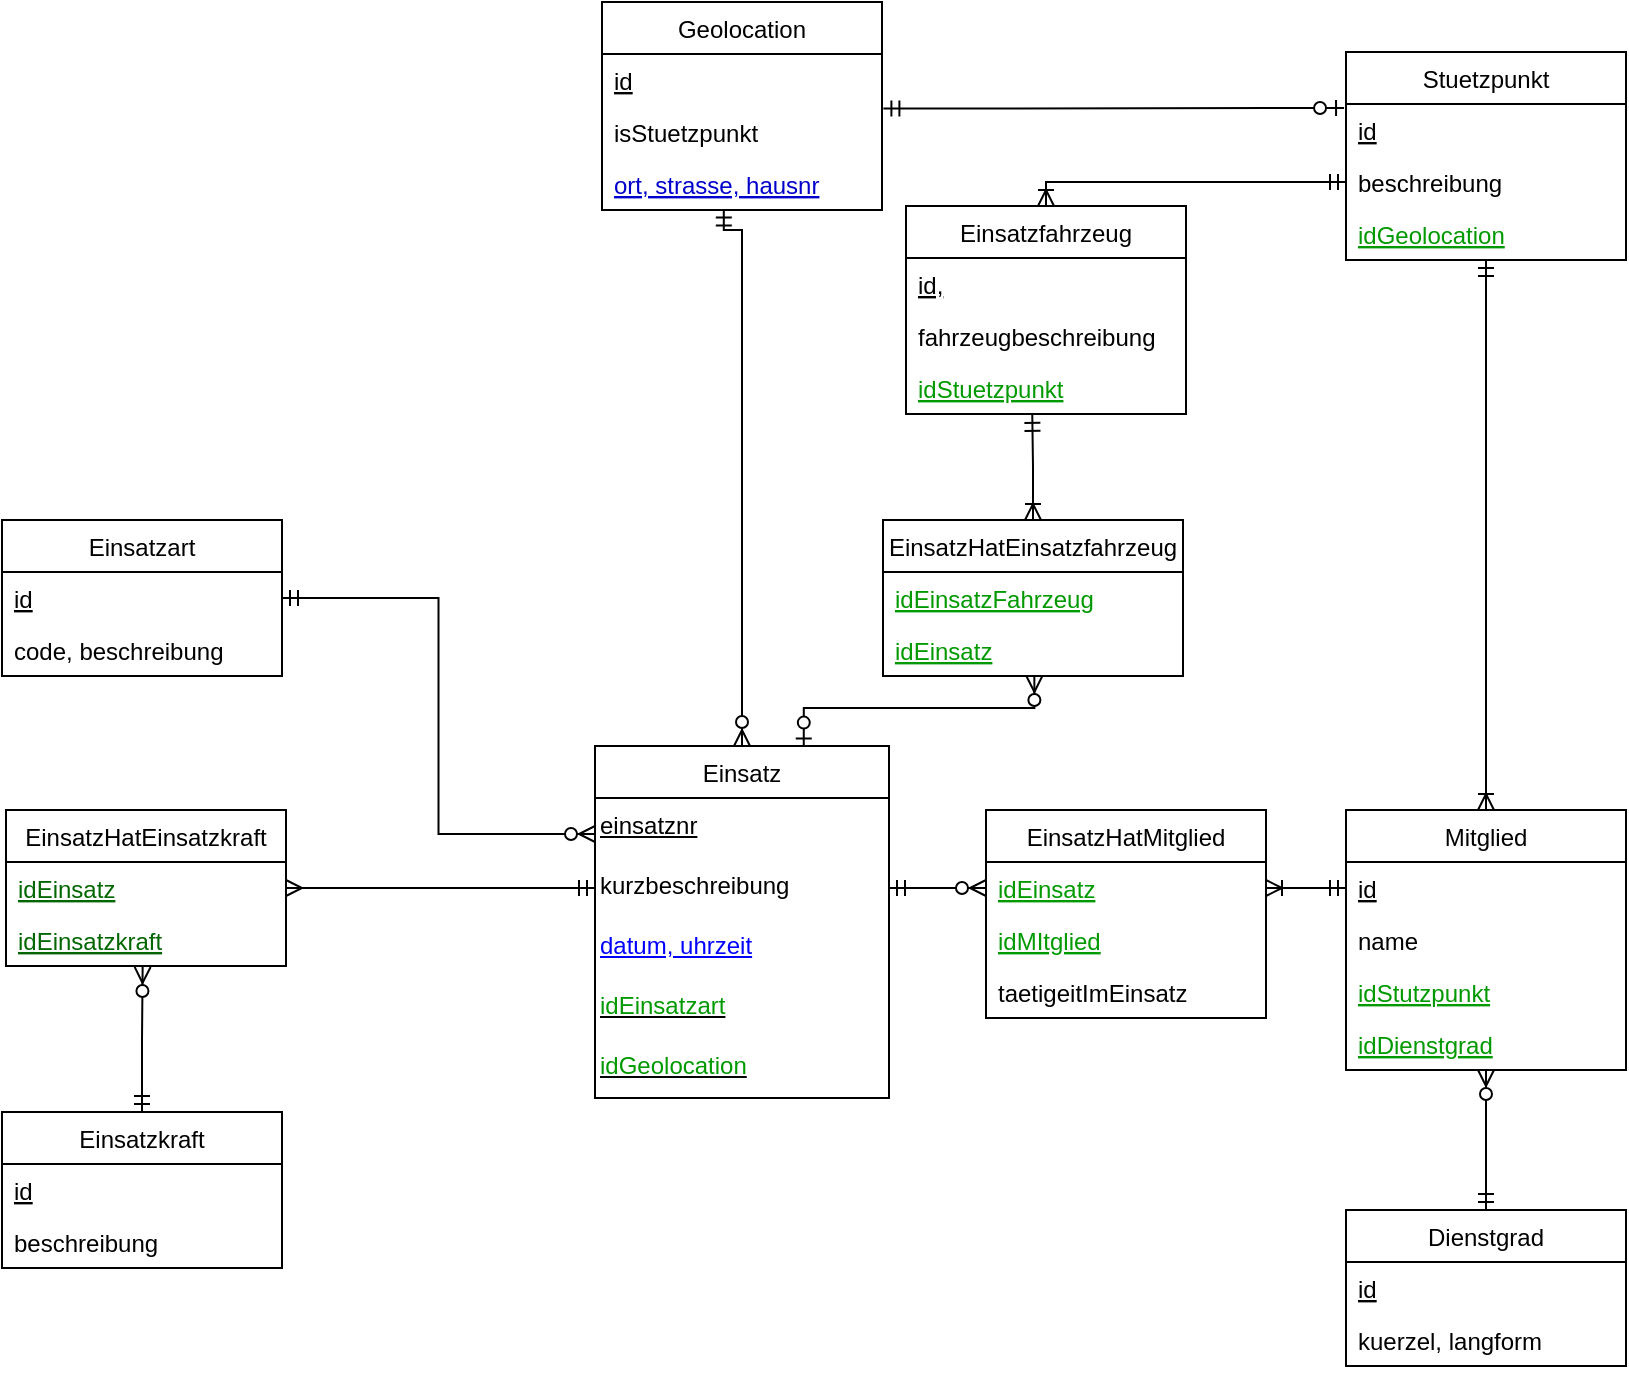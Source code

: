 <mxfile version="12.0.0" type="device" pages="1"><diagram id="9mOFk8yUq-tcbUMARxrA" name="Page-1"><mxGraphModel dx="868" dy="433" grid="1" gridSize="10" guides="1" tooltips="1" connect="1" arrows="1" fold="1" page="1" pageScale="1" pageWidth="827" pageHeight="1169" math="0" shadow="0"><root><mxCell id="0"/><mxCell id="1" parent="0"/><mxCell id="wvM7qJaiKZsdZHTfpQbR-2" style="edgeStyle=orthogonalEdgeStyle;rounded=0;orthogonalLoop=1;jettySize=auto;html=1;exitX=0.5;exitY=0;exitDx=0;exitDy=0;entryX=0;entryY=0.5;entryDx=0;entryDy=0;startArrow=ERoneToMany;startFill=0;sourcePerimeterSpacing=5;endArrow=ERmandOne;endFill=0;targetPerimeterSpacing=5;strokeColor=#000000;" parent="1" source="wvM7qJaiKZsdZHTfpQbR-3" target="wvM7qJaiKZsdZHTfpQbR-8" edge="1"><mxGeometry relative="1" as="geometry"><Array as="points"><mxPoint x="580" y="106"/></Array></mxGeometry></mxCell><mxCell id="wvM7qJaiKZsdZHTfpQbR-3" value="Einsatzfahrzeug" style="swimlane;fontStyle=0;childLayout=stackLayout;horizontal=1;startSize=26;fillColor=none;horizontalStack=0;resizeParent=1;resizeParentMax=0;resizeLast=0;collapsible=1;marginBottom=0;" parent="1" vertex="1"><mxGeometry x="510" y="118" width="140" height="104" as="geometry"/></mxCell><mxCell id="wvM7qJaiKZsdZHTfpQbR-4" value="id," style="text;strokeColor=none;fillColor=none;align=left;verticalAlign=top;spacingLeft=4;spacingRight=4;overflow=hidden;rotatable=0;points=[[0,0.5],[1,0.5]];portConstraint=eastwest;fontStyle=4" parent="wvM7qJaiKZsdZHTfpQbR-3" vertex="1"><mxGeometry y="26" width="140" height="26" as="geometry"/></mxCell><mxCell id="wvM7qJaiKZsdZHTfpQbR-5" value="fahrzeugbeschreibung" style="text;strokeColor=none;fillColor=none;align=left;verticalAlign=top;spacingLeft=4;spacingRight=4;overflow=hidden;rotatable=0;points=[[0,0.5],[1,0.5]];portConstraint=eastwest;" parent="wvM7qJaiKZsdZHTfpQbR-3" vertex="1"><mxGeometry y="52" width="140" height="26" as="geometry"/></mxCell><mxCell id="wvM7qJaiKZsdZHTfpQbR-75" value="idStuetzpunkt" style="text;strokeColor=none;fillColor=none;align=left;verticalAlign=top;spacingLeft=4;spacingRight=4;overflow=hidden;rotatable=0;points=[[0,0.5],[1,0.5]];portConstraint=eastwest;fontStyle=4;fontColor=#009900;" parent="wvM7qJaiKZsdZHTfpQbR-3" vertex="1"><mxGeometry y="78" width="140" height="26" as="geometry"/></mxCell><mxCell id="wvM7qJaiKZsdZHTfpQbR-6" value="Stuetzpunkt" style="swimlane;fontStyle=0;childLayout=stackLayout;horizontal=1;startSize=26;fillColor=none;horizontalStack=0;resizeParent=1;resizeParentMax=0;resizeLast=0;collapsible=1;marginBottom=0;" parent="1" vertex="1"><mxGeometry x="730" y="41" width="140" height="104" as="geometry"/></mxCell><mxCell id="wvM7qJaiKZsdZHTfpQbR-7" value="id" style="text;strokeColor=none;fillColor=none;align=left;verticalAlign=top;spacingLeft=4;spacingRight=4;overflow=hidden;rotatable=0;points=[[0,0.5],[1,0.5]];portConstraint=eastwest;fontStyle=4" parent="wvM7qJaiKZsdZHTfpQbR-6" vertex="1"><mxGeometry y="26" width="140" height="26" as="geometry"/></mxCell><mxCell id="wvM7qJaiKZsdZHTfpQbR-8" value="beschreibung" style="text;strokeColor=none;fillColor=none;align=left;verticalAlign=top;spacingLeft=4;spacingRight=4;overflow=hidden;rotatable=0;points=[[0,0.5],[1,0.5]];portConstraint=eastwest;" parent="wvM7qJaiKZsdZHTfpQbR-6" vertex="1"><mxGeometry y="52" width="140" height="26" as="geometry"/></mxCell><mxCell id="wvM7qJaiKZsdZHTfpQbR-74" value="idGeolocation" style="text;strokeColor=none;fillColor=none;align=left;verticalAlign=top;spacingLeft=4;spacingRight=4;overflow=hidden;rotatable=0;points=[[0,0.5],[1,0.5]];portConstraint=eastwest;fontColor=#009900;fontStyle=4" parent="wvM7qJaiKZsdZHTfpQbR-6" vertex="1"><mxGeometry y="78" width="140" height="26" as="geometry"/></mxCell><mxCell id="wvM7qJaiKZsdZHTfpQbR-9" value="Einsatz" style="swimlane;fontStyle=0;childLayout=stackLayout;horizontal=1;startSize=26;fillColor=none;horizontalStack=0;resizeParent=1;resizeParentMax=0;resizeLast=0;collapsible=1;marginBottom=0;" parent="1" vertex="1"><mxGeometry x="354.5" y="388" width="147" height="176" as="geometry"/></mxCell><mxCell id="wvM7qJaiKZsdZHTfpQbR-10" value="&lt;u&gt;einsatznr&lt;/u&gt;" style="text;html=1;" parent="wvM7qJaiKZsdZHTfpQbR-9" vertex="1"><mxGeometry y="26" width="147" height="30" as="geometry"/></mxCell><mxCell id="wvM7qJaiKZsdZHTfpQbR-11" value="kurzbeschreibung" style="text;html=1;" parent="wvM7qJaiKZsdZHTfpQbR-9" vertex="1"><mxGeometry y="56" width="147" height="30" as="geometry"/></mxCell><mxCell id="wvM7qJaiKZsdZHTfpQbR-12" value="&lt;font color=&quot;#0000FF&quot;&gt;&lt;u&gt;datum, uhrzeit&lt;/u&gt;&lt;/font&gt;" style="text;html=1;" parent="wvM7qJaiKZsdZHTfpQbR-9" vertex="1"><mxGeometry y="86" width="147" height="30" as="geometry"/></mxCell><mxCell id="wvM7qJaiKZsdZHTfpQbR-67" value="&lt;u&gt;&lt;font color=&quot;#009900&quot;&gt;idEinsatzart&lt;/font&gt;&lt;/u&gt;" style="text;html=1;" parent="wvM7qJaiKZsdZHTfpQbR-9" vertex="1"><mxGeometry y="116" width="147" height="30" as="geometry"/></mxCell><mxCell id="wvM7qJaiKZsdZHTfpQbR-68" value="&lt;u&gt;&lt;font color=&quot;#009900&quot;&gt;idGeolocation&lt;/font&gt;&lt;/u&gt;" style="text;html=1;" parent="wvM7qJaiKZsdZHTfpQbR-9" vertex="1"><mxGeometry y="146" width="147" height="30" as="geometry"/></mxCell><mxCell id="wvM7qJaiKZsdZHTfpQbR-14" style="rounded=0;orthogonalLoop=1;jettySize=auto;html=1;entryX=-0.007;entryY=0.077;entryDx=0;entryDy=0;entryPerimeter=0;startArrow=ERmandOne;startFill=0;endArrow=ERzeroToOne;endFill=1;edgeStyle=orthogonalEdgeStyle;exitX=1.005;exitY=0.05;exitDx=0;exitDy=0;exitPerimeter=0;" parent="1" source="wvM7qJaiKZsdZHTfpQbR-17" target="wvM7qJaiKZsdZHTfpQbR-7" edge="1"><mxGeometry relative="1" as="geometry"><mxPoint x="570" y="69" as="sourcePoint"/><Array as="points"><mxPoint x="530" y="69"/><mxPoint x="530" y="69"/></Array></mxGeometry></mxCell><mxCell id="wvM7qJaiKZsdZHTfpQbR-15" value="Geolocation" style="swimlane;fontStyle=0;childLayout=stackLayout;horizontal=1;startSize=26;fillColor=none;horizontalStack=0;resizeParent=1;resizeParentMax=0;resizeLast=0;collapsible=1;marginBottom=0;" parent="1" vertex="1"><mxGeometry x="358" y="16" width="140" height="104" as="geometry"/></mxCell><mxCell id="wvM7qJaiKZsdZHTfpQbR-16" value="id&#10;" style="text;strokeColor=none;fillColor=none;align=left;verticalAlign=top;spacingLeft=4;spacingRight=4;overflow=hidden;rotatable=0;points=[[0,0.5],[1,0.5]];portConstraint=eastwest;fontStyle=4" parent="wvM7qJaiKZsdZHTfpQbR-15" vertex="1"><mxGeometry y="26" width="140" height="26" as="geometry"/></mxCell><mxCell id="wvM7qJaiKZsdZHTfpQbR-17" value="isStuetzpunkt" style="text;strokeColor=none;fillColor=none;align=left;verticalAlign=top;spacingLeft=4;spacingRight=4;overflow=hidden;rotatable=0;points=[[0,0.5],[1,0.5]];portConstraint=eastwest;fontStyle=0" parent="wvM7qJaiKZsdZHTfpQbR-15" vertex="1"><mxGeometry y="52" width="140" height="26" as="geometry"/></mxCell><mxCell id="wvM7qJaiKZsdZHTfpQbR-18" value="ort, strasse, hausnr" style="text;strokeColor=none;fillColor=none;align=left;verticalAlign=top;spacingLeft=4;spacingRight=4;overflow=hidden;rotatable=0;points=[[0,0.5],[1,0.5]];portConstraint=eastwest;fontColor=#0000CC;fontStyle=4" parent="wvM7qJaiKZsdZHTfpQbR-15" vertex="1"><mxGeometry y="78" width="140" height="26" as="geometry"/></mxCell><mxCell id="wvM7qJaiKZsdZHTfpQbR-23" style="edgeStyle=orthogonalEdgeStyle;rounded=0;orthogonalLoop=1;jettySize=auto;html=1;entryX=0;entryY=0.25;entryDx=0;entryDy=0;startArrow=ERmandOne;startFill=0;endArrow=ERzeroToMany;endFill=1;" parent="1" source="wvM7qJaiKZsdZHTfpQbR-24" target="wvM7qJaiKZsdZHTfpQbR-9" edge="1"><mxGeometry relative="1" as="geometry"/></mxCell><mxCell id="wvM7qJaiKZsdZHTfpQbR-24" value="Einsatzart" style="swimlane;fontStyle=0;childLayout=stackLayout;horizontal=1;startSize=26;fillColor=none;horizontalStack=0;resizeParent=1;resizeParentMax=0;resizeLast=0;collapsible=1;marginBottom=0;" parent="1" vertex="1"><mxGeometry x="58" y="275" width="140" height="78" as="geometry"/></mxCell><mxCell id="wvM7qJaiKZsdZHTfpQbR-25" value="id" style="text;strokeColor=none;fillColor=none;align=left;verticalAlign=top;spacingLeft=4;spacingRight=4;overflow=hidden;rotatable=0;points=[[0,0.5],[1,0.5]];portConstraint=eastwest;fontStyle=4" parent="wvM7qJaiKZsdZHTfpQbR-24" vertex="1"><mxGeometry y="26" width="140" height="26" as="geometry"/></mxCell><mxCell id="wvM7qJaiKZsdZHTfpQbR-26" value="code, beschreibung" style="text;strokeColor=none;fillColor=none;align=left;verticalAlign=top;spacingLeft=4;spacingRight=4;overflow=hidden;rotatable=0;points=[[0,0.5],[1,0.5]];portConstraint=eastwest;" parent="wvM7qJaiKZsdZHTfpQbR-24" vertex="1"><mxGeometry y="52" width="140" height="26" as="geometry"/></mxCell><mxCell id="wvM7qJaiKZsdZHTfpQbR-27" style="edgeStyle=orthogonalEdgeStyle;rounded=0;orthogonalLoop=1;jettySize=auto;html=1;entryX=0.5;entryY=1;entryDx=0;entryDy=0;endArrow=ERmandOne;endFill=0;startArrow=ERoneToMany;startFill=0;" parent="1" source="wvM7qJaiKZsdZHTfpQbR-28" target="wvM7qJaiKZsdZHTfpQbR-6" edge="1"><mxGeometry relative="1" as="geometry"/></mxCell><mxCell id="wvM7qJaiKZsdZHTfpQbR-28" value="Mitglied" style="swimlane;fontStyle=0;childLayout=stackLayout;horizontal=1;startSize=26;fillColor=none;horizontalStack=0;resizeParent=1;resizeParentMax=0;resizeLast=0;collapsible=1;marginBottom=0;" parent="1" vertex="1"><mxGeometry x="730" y="420" width="140" height="130" as="geometry"/></mxCell><mxCell id="wvM7qJaiKZsdZHTfpQbR-29" value="id" style="text;strokeColor=none;fillColor=none;align=left;verticalAlign=top;spacingLeft=4;spacingRight=4;overflow=hidden;rotatable=0;points=[[0,0.5],[1,0.5]];portConstraint=eastwest;fontStyle=4" parent="wvM7qJaiKZsdZHTfpQbR-28" vertex="1"><mxGeometry y="26" width="140" height="26" as="geometry"/></mxCell><mxCell id="wvM7qJaiKZsdZHTfpQbR-30" value="name" style="text;strokeColor=none;fillColor=none;align=left;verticalAlign=top;spacingLeft=4;spacingRight=4;overflow=hidden;rotatable=0;points=[[0,0.5],[1,0.5]];portConstraint=eastwest;" parent="wvM7qJaiKZsdZHTfpQbR-28" vertex="1"><mxGeometry y="52" width="140" height="26" as="geometry"/></mxCell><mxCell id="wvM7qJaiKZsdZHTfpQbR-72" value="idStutzpunkt" style="text;strokeColor=none;fillColor=none;align=left;verticalAlign=top;spacingLeft=4;spacingRight=4;overflow=hidden;rotatable=0;points=[[0,0.5],[1,0.5]];portConstraint=eastwest;fontColor=#009900;fontStyle=4" parent="wvM7qJaiKZsdZHTfpQbR-28" vertex="1"><mxGeometry y="78" width="140" height="26" as="geometry"/></mxCell><mxCell id="wvM7qJaiKZsdZHTfpQbR-73" value="idDienstgrad" style="text;strokeColor=none;fillColor=none;align=left;verticalAlign=top;spacingLeft=4;spacingRight=4;overflow=hidden;rotatable=0;points=[[0,0.5],[1,0.5]];portConstraint=eastwest;fontColor=#009900;fontStyle=4" parent="wvM7qJaiKZsdZHTfpQbR-28" vertex="1"><mxGeometry y="104" width="140" height="26" as="geometry"/></mxCell><mxCell id="wvM7qJaiKZsdZHTfpQbR-31" style="edgeStyle=orthogonalEdgeStyle;rounded=0;orthogonalLoop=1;jettySize=auto;html=1;entryX=0.5;entryY=1;entryDx=0;entryDy=0;startArrow=ERmandOne;startFill=0;endArrow=ERzeroToMany;endFill=1;" parent="1" source="wvM7qJaiKZsdZHTfpQbR-32" target="wvM7qJaiKZsdZHTfpQbR-28" edge="1"><mxGeometry relative="1" as="geometry"/></mxCell><mxCell id="wvM7qJaiKZsdZHTfpQbR-32" value="Dienstgrad" style="swimlane;fontStyle=0;childLayout=stackLayout;horizontal=1;startSize=26;fillColor=none;horizontalStack=0;resizeParent=1;resizeParentMax=0;resizeLast=0;collapsible=1;marginBottom=0;" parent="1" vertex="1"><mxGeometry x="730" y="620" width="140" height="78" as="geometry"/></mxCell><mxCell id="wvM7qJaiKZsdZHTfpQbR-33" value="id" style="text;strokeColor=none;fillColor=none;align=left;verticalAlign=top;spacingLeft=4;spacingRight=4;overflow=hidden;rotatable=0;points=[[0,0.5],[1,0.5]];portConstraint=eastwest;fontStyle=4" parent="wvM7qJaiKZsdZHTfpQbR-32" vertex="1"><mxGeometry y="26" width="140" height="26" as="geometry"/></mxCell><mxCell id="wvM7qJaiKZsdZHTfpQbR-34" value="kuerzel, langform" style="text;strokeColor=none;fillColor=none;align=left;verticalAlign=top;spacingLeft=4;spacingRight=4;overflow=hidden;rotatable=0;points=[[0,0.5],[1,0.5]];portConstraint=eastwest;" parent="wvM7qJaiKZsdZHTfpQbR-32" vertex="1"><mxGeometry y="52" width="140" height="26" as="geometry"/></mxCell><mxCell id="wvM7qJaiKZsdZHTfpQbR-45" style="edgeStyle=orthogonalEdgeStyle;rounded=0;orthogonalLoop=1;jettySize=auto;html=1;entryX=0.488;entryY=1.019;entryDx=0;entryDy=0;entryPerimeter=0;startArrow=ERmandOne;startFill=0;endArrow=ERzeroToMany;endFill=1;" parent="1" source="wvM7qJaiKZsdZHTfpQbR-46" target="wvM7qJaiKZsdZHTfpQbR-52" edge="1"><mxGeometry relative="1" as="geometry"/></mxCell><mxCell id="wvM7qJaiKZsdZHTfpQbR-46" value="Einsatzkraft" style="swimlane;fontStyle=0;childLayout=stackLayout;horizontal=1;startSize=26;fillColor=none;horizontalStack=0;resizeParent=1;resizeParentMax=0;resizeLast=0;collapsible=1;marginBottom=0;" parent="1" vertex="1"><mxGeometry x="58" y="571" width="140" height="78" as="geometry"/></mxCell><mxCell id="wvM7qJaiKZsdZHTfpQbR-47" value="id" style="text;strokeColor=none;fillColor=none;align=left;verticalAlign=top;spacingLeft=4;spacingRight=4;overflow=hidden;rotatable=0;points=[[0,0.5],[1,0.5]];portConstraint=eastwest;fontStyle=4" parent="wvM7qJaiKZsdZHTfpQbR-46" vertex="1"><mxGeometry y="26" width="140" height="26" as="geometry"/></mxCell><mxCell id="wvM7qJaiKZsdZHTfpQbR-48" value="beschreibung" style="text;strokeColor=none;fillColor=none;align=left;verticalAlign=top;spacingLeft=4;spacingRight=4;overflow=hidden;rotatable=0;points=[[0,0.5],[1,0.5]];portConstraint=eastwest;" parent="wvM7qJaiKZsdZHTfpQbR-46" vertex="1"><mxGeometry y="52" width="140" height="26" as="geometry"/></mxCell><mxCell id="wvM7qJaiKZsdZHTfpQbR-49" style="edgeStyle=orthogonalEdgeStyle;rounded=0;orthogonalLoop=1;jettySize=auto;html=1;entryX=0;entryY=0.5;entryDx=0;entryDy=0;startArrow=ERmany;startFill=0;endArrow=ERmandOne;endFill=0;exitX=1;exitY=0.5;exitDx=0;exitDy=0;" parent="1" source="wvM7qJaiKZsdZHTfpQbR-51" target="wvM7qJaiKZsdZHTfpQbR-11" edge="1"><mxGeometry relative="1" as="geometry"><Array as="points"><mxPoint x="350" y="459"/></Array><mxPoint x="367.235" y="503.235" as="targetPoint"/></mxGeometry></mxCell><mxCell id="wvM7qJaiKZsdZHTfpQbR-50" value="EinsatzHatEinsatzkraft" style="swimlane;fontStyle=0;childLayout=stackLayout;horizontal=1;startSize=26;fillColor=none;horizontalStack=0;resizeParent=1;resizeParentMax=0;resizeLast=0;collapsible=1;marginBottom=0;labelBackgroundColor=none;strokeColor=#000000;align=center;html=0;" parent="1" vertex="1"><mxGeometry x="60" y="420" width="140" height="78" as="geometry"/></mxCell><mxCell id="wvM7qJaiKZsdZHTfpQbR-51" value="idEinsatz" style="text;strokeColor=none;fillColor=none;align=left;verticalAlign=top;spacingLeft=4;spacingRight=4;overflow=hidden;rotatable=0;points=[[0,0.5],[1,0.5]];portConstraint=eastwest;fontColor=#006600;fontStyle=4" parent="wvM7qJaiKZsdZHTfpQbR-50" vertex="1"><mxGeometry y="26" width="140" height="26" as="geometry"/></mxCell><mxCell id="wvM7qJaiKZsdZHTfpQbR-52" value="idEinsatzkraft" style="text;align=left;verticalAlign=top;spacingLeft=4;spacingRight=4;overflow=hidden;rotatable=0;points=[[0,0.5],[1,0.5]];portConstraint=eastwest;fontStyle=4;fontColor=#006600;" parent="wvM7qJaiKZsdZHTfpQbR-50" vertex="1"><mxGeometry y="52" width="140" height="26" as="geometry"/></mxCell><mxCell id="wvM7qJaiKZsdZHTfpQbR-59" style="edgeStyle=orthogonalEdgeStyle;rounded=0;orthogonalLoop=1;jettySize=auto;html=1;entryX=0.75;entryY=0;entryDx=0;entryDy=0;startArrow=ERzeroToMany;startFill=1;endArrow=ERzeroToOne;endFill=1;" parent="1" edge="1"><mxGeometry relative="1" as="geometry"><mxPoint x="574.176" y="353.0" as="sourcePoint"/><mxPoint x="458.882" y="388.294" as="targetPoint"/><Array as="points"><mxPoint x="574" y="369"/><mxPoint x="459" y="369"/></Array></mxGeometry></mxCell><mxCell id="wvM7qJaiKZsdZHTfpQbR-76" style="edgeStyle=orthogonalEdgeStyle;rounded=0;orthogonalLoop=1;jettySize=auto;html=1;exitX=0.5;exitY=0;exitDx=0;exitDy=0;entryX=0.451;entryY=1.016;entryDx=0;entryDy=0;entryPerimeter=0;startArrow=ERoneToMany;startFill=0;endArrow=ERmandOne;endFill=0;fontColor=#009900;" parent="1" source="wvM7qJaiKZsdZHTfpQbR-54" target="wvM7qJaiKZsdZHTfpQbR-75" edge="1"><mxGeometry relative="1" as="geometry"/></mxCell><mxCell id="wvM7qJaiKZsdZHTfpQbR-54" value="EinsatzHatEinsatzfahrzeug" style="swimlane;fontStyle=0;childLayout=stackLayout;horizontal=1;startSize=26;fillColor=none;horizontalStack=0;resizeParent=1;resizeParentMax=0;resizeLast=0;collapsible=1;marginBottom=0;" parent="1" vertex="1"><mxGeometry x="498.5" y="275" width="150" height="78" as="geometry"/></mxCell><mxCell id="wvM7qJaiKZsdZHTfpQbR-55" value="idEinsatzFahrzeug" style="text;strokeColor=none;fillColor=none;align=left;verticalAlign=top;spacingLeft=4;spacingRight=4;overflow=hidden;rotatable=0;points=[[0,0.5],[1,0.5]];portConstraint=eastwest;fontStyle=4;fontColor=#009900;" parent="wvM7qJaiKZsdZHTfpQbR-54" vertex="1"><mxGeometry y="26" width="150" height="26" as="geometry"/></mxCell><mxCell id="wvM7qJaiKZsdZHTfpQbR-57" value="idEinsatz" style="text;strokeColor=none;fillColor=none;align=left;verticalAlign=top;spacingLeft=4;spacingRight=4;overflow=hidden;rotatable=0;points=[[0,0.5],[1,0.5]];portConstraint=eastwest;fontColor=#009900;fontStyle=4" parent="wvM7qJaiKZsdZHTfpQbR-54" vertex="1"><mxGeometry y="52" width="150" height="26" as="geometry"/></mxCell><mxCell id="wvM7qJaiKZsdZHTfpQbR-60" value="EinsatzHatMitglied" style="swimlane;fontStyle=0;childLayout=stackLayout;horizontal=1;startSize=26;fillColor=none;horizontalStack=0;resizeParent=1;resizeParentMax=0;resizeLast=0;collapsible=1;marginBottom=0;fontColor=#000000;" parent="1" vertex="1"><mxGeometry x="550" y="420" width="140" height="104" as="geometry"/></mxCell><mxCell id="wvM7qJaiKZsdZHTfpQbR-61" value="idEinsatz" style="text;strokeColor=none;fillColor=none;align=left;verticalAlign=top;spacingLeft=4;spacingRight=4;overflow=hidden;rotatable=0;points=[[0,0.5],[1,0.5]];portConstraint=eastwest;fontStyle=4;fontColor=#009900;" parent="wvM7qJaiKZsdZHTfpQbR-60" vertex="1"><mxGeometry y="26" width="140" height="26" as="geometry"/></mxCell><mxCell id="wvM7qJaiKZsdZHTfpQbR-62" value="idMItglied" style="text;strokeColor=none;fillColor=none;align=left;verticalAlign=top;spacingLeft=4;spacingRight=4;overflow=hidden;rotatable=0;points=[[0,0.5],[1,0.5]];portConstraint=eastwest;fontStyle=4;fontColor=#009900;" parent="wvM7qJaiKZsdZHTfpQbR-60" vertex="1"><mxGeometry y="52" width="140" height="26" as="geometry"/></mxCell><mxCell id="wvM7qJaiKZsdZHTfpQbR-77" value="taetigeitImEinsatz" style="text;strokeColor=none;fillColor=none;align=left;verticalAlign=top;spacingLeft=4;spacingRight=4;overflow=hidden;rotatable=0;points=[[0,0.5],[1,0.5]];portConstraint=eastwest;fontStyle=0;fontColor=#000000;" parent="wvM7qJaiKZsdZHTfpQbR-60" vertex="1"><mxGeometry y="78" width="140" height="26" as="geometry"/></mxCell><mxCell id="wvM7qJaiKZsdZHTfpQbR-64" style="edgeStyle=orthogonalEdgeStyle;rounded=0;orthogonalLoop=1;jettySize=auto;html=1;entryX=0;entryY=0.5;entryDx=0;entryDy=0;startArrow=ERmandOne;startFill=0;endArrow=ERzeroToMany;endFill=1;fontColor=#009900;" parent="1" source="wvM7qJaiKZsdZHTfpQbR-11" target="wvM7qJaiKZsdZHTfpQbR-61" edge="1"><mxGeometry relative="1" as="geometry"/></mxCell><mxCell id="wvM7qJaiKZsdZHTfpQbR-65" style="edgeStyle=orthogonalEdgeStyle;rounded=0;orthogonalLoop=1;jettySize=auto;html=1;entryX=0;entryY=0.5;entryDx=0;entryDy=0;startArrow=ERoneToMany;startFill=0;endArrow=ERmandOne;endFill=0;fontColor=#009900;" parent="1" source="wvM7qJaiKZsdZHTfpQbR-61" target="wvM7qJaiKZsdZHTfpQbR-29" edge="1"><mxGeometry relative="1" as="geometry"/></mxCell><mxCell id="wvM7qJaiKZsdZHTfpQbR-66" style="edgeStyle=orthogonalEdgeStyle;rounded=0;orthogonalLoop=1;jettySize=auto;html=1;entryX=0.5;entryY=0;entryDx=0;entryDy=0;endArrow=ERzeroToMany;endFill=1;startArrow=ERmandOne;startFill=0;exitX=0.435;exitY=0.989;exitDx=0;exitDy=0;exitPerimeter=0;" parent="1" source="wvM7qJaiKZsdZHTfpQbR-18" target="wvM7qJaiKZsdZHTfpQbR-9" edge="1"><mxGeometry relative="1" as="geometry"><Array as="points"><mxPoint x="419" y="130"/><mxPoint x="428" y="130"/></Array><mxPoint x="428" y="160" as="sourcePoint"/><mxPoint x="399" y="259.059" as="targetPoint"/></mxGeometry></mxCell></root></mxGraphModel></diagram></mxfile>